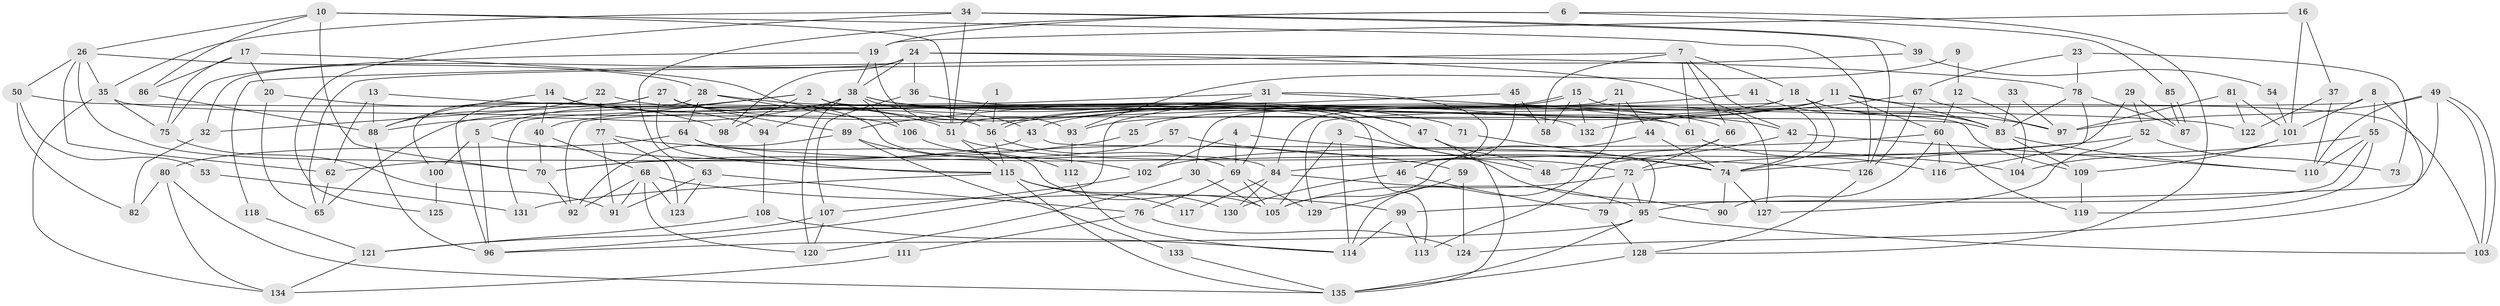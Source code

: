// Generated by graph-tools (version 1.1) at 2025/26/03/09/25 03:26:13]
// undirected, 135 vertices, 270 edges
graph export_dot {
graph [start="1"]
  node [color=gray90,style=filled];
  1;
  2;
  3;
  4;
  5;
  6;
  7;
  8;
  9;
  10;
  11;
  12;
  13;
  14;
  15;
  16;
  17;
  18;
  19;
  20;
  21;
  22;
  23;
  24;
  25;
  26;
  27;
  28;
  29;
  30;
  31;
  32;
  33;
  34;
  35;
  36;
  37;
  38;
  39;
  40;
  41;
  42;
  43;
  44;
  45;
  46;
  47;
  48;
  49;
  50;
  51;
  52;
  53;
  54;
  55;
  56;
  57;
  58;
  59;
  60;
  61;
  62;
  63;
  64;
  65;
  66;
  67;
  68;
  69;
  70;
  71;
  72;
  73;
  74;
  75;
  76;
  77;
  78;
  79;
  80;
  81;
  82;
  83;
  84;
  85;
  86;
  87;
  88;
  89;
  90;
  91;
  92;
  93;
  94;
  95;
  96;
  97;
  98;
  99;
  100;
  101;
  102;
  103;
  104;
  105;
  106;
  107;
  108;
  109;
  110;
  111;
  112;
  113;
  114;
  115;
  116;
  117;
  118;
  119;
  120;
  121;
  122;
  123;
  124;
  125;
  126;
  127;
  128;
  129;
  130;
  131;
  132;
  133;
  134;
  135;
  1 -- 56;
  1 -- 51;
  2 -- 109;
  2 -- 98;
  2 -- 5;
  2 -- 40;
  2 -- 47;
  2 -- 113;
  3 -- 105;
  3 -- 48;
  3 -- 114;
  4 -- 69;
  4 -- 102;
  4 -- 104;
  5 -- 96;
  5 -- 59;
  5 -- 100;
  6 -- 128;
  6 -- 63;
  6 -- 19;
  6 -- 85;
  7 -- 74;
  7 -- 66;
  7 -- 18;
  7 -- 58;
  7 -- 61;
  7 -- 118;
  8 -- 124;
  8 -- 55;
  8 -- 101;
  8 -- 129;
  9 -- 12;
  9 -- 93;
  10 -- 51;
  10 -- 86;
  10 -- 26;
  10 -- 70;
  10 -- 126;
  11 -- 60;
  11 -- 43;
  11 -- 83;
  11 -- 84;
  11 -- 93;
  11 -- 103;
  12 -- 104;
  12 -- 60;
  13 -- 88;
  13 -- 62;
  13 -- 122;
  14 -- 88;
  14 -- 40;
  14 -- 51;
  14 -- 94;
  15 -- 56;
  15 -- 56;
  15 -- 132;
  15 -- 58;
  15 -- 127;
  16 -- 19;
  16 -- 101;
  16 -- 37;
  17 -- 56;
  17 -- 75;
  17 -- 20;
  17 -- 86;
  18 -- 74;
  18 -- 25;
  18 -- 83;
  18 -- 97;
  18 -- 131;
  19 -- 38;
  19 -- 75;
  19 -- 93;
  20 -- 65;
  20 -- 98;
  21 -- 114;
  21 -- 44;
  21 -- 30;
  22 -- 77;
  22 -- 88;
  22 -- 90;
  23 -- 67;
  23 -- 78;
  23 -- 73;
  24 -- 38;
  24 -- 42;
  24 -- 32;
  24 -- 36;
  24 -- 78;
  24 -- 98;
  25 -- 70;
  26 -- 28;
  26 -- 35;
  26 -- 50;
  26 -- 62;
  26 -- 70;
  27 -- 115;
  27 -- 84;
  27 -- 32;
  27 -- 61;
  27 -- 89;
  27 -- 100;
  28 -- 96;
  28 -- 64;
  28 -- 71;
  28 -- 106;
  29 -- 87;
  29 -- 74;
  29 -- 52;
  30 -- 120;
  30 -- 105;
  31 -- 46;
  31 -- 69;
  31 -- 42;
  31 -- 65;
  31 -- 96;
  32 -- 82;
  33 -- 97;
  33 -- 83;
  34 -- 35;
  34 -- 51;
  34 -- 39;
  34 -- 125;
  34 -- 126;
  35 -- 83;
  35 -- 75;
  35 -- 134;
  36 -- 107;
  36 -- 132;
  37 -- 110;
  37 -- 122;
  38 -- 47;
  38 -- 106;
  38 -- 43;
  38 -- 66;
  38 -- 88;
  38 -- 94;
  38 -- 120;
  39 -- 65;
  39 -- 54;
  40 -- 70;
  40 -- 68;
  41 -- 89;
  41 -- 83;
  42 -- 110;
  42 -- 48;
  43 -- 95;
  43 -- 62;
  44 -- 105;
  44 -- 74;
  45 -- 58;
  45 -- 46;
  45 -- 92;
  46 -- 79;
  46 -- 130;
  47 -- 135;
  47 -- 48;
  49 -- 103;
  49 -- 103;
  49 -- 99;
  49 -- 97;
  49 -- 110;
  50 -- 61;
  50 -- 53;
  50 -- 82;
  51 -- 115;
  51 -- 72;
  52 -- 84;
  52 -- 73;
  52 -- 127;
  53 -- 131;
  54 -- 101;
  55 -- 72;
  55 -- 110;
  55 -- 95;
  55 -- 119;
  56 -- 115;
  56 -- 69;
  57 -- 70;
  57 -- 74;
  59 -- 129;
  59 -- 124;
  60 -- 116;
  60 -- 119;
  60 -- 90;
  60 -- 102;
  61 -- 116;
  62 -- 65;
  63 -- 123;
  63 -- 91;
  63 -- 76;
  64 -- 105;
  64 -- 80;
  64 -- 115;
  66 -- 72;
  66 -- 113;
  67 -- 126;
  67 -- 97;
  67 -- 132;
  68 -- 92;
  68 -- 91;
  68 -- 99;
  68 -- 120;
  68 -- 123;
  69 -- 105;
  69 -- 76;
  69 -- 129;
  70 -- 92;
  71 -- 74;
  72 -- 95;
  72 -- 79;
  72 -- 105;
  74 -- 127;
  74 -- 90;
  75 -- 91;
  76 -- 111;
  76 -- 124;
  77 -- 91;
  77 -- 126;
  77 -- 123;
  78 -- 83;
  78 -- 87;
  78 -- 116;
  79 -- 128;
  80 -- 82;
  80 -- 134;
  80 -- 135;
  81 -- 97;
  81 -- 122;
  81 -- 101;
  83 -- 109;
  83 -- 110;
  84 -- 95;
  84 -- 117;
  84 -- 130;
  85 -- 87;
  85 -- 87;
  86 -- 88;
  88 -- 96;
  89 -- 92;
  89 -- 102;
  89 -- 133;
  93 -- 112;
  94 -- 108;
  95 -- 103;
  95 -- 96;
  95 -- 135;
  99 -- 113;
  99 -- 114;
  100 -- 125;
  101 -- 104;
  101 -- 109;
  102 -- 107;
  106 -- 112;
  107 -- 120;
  107 -- 121;
  108 -- 114;
  108 -- 121;
  109 -- 119;
  111 -- 134;
  112 -- 114;
  115 -- 135;
  115 -- 117;
  115 -- 130;
  115 -- 131;
  118 -- 121;
  121 -- 134;
  126 -- 128;
  128 -- 135;
  133 -- 135;
}

